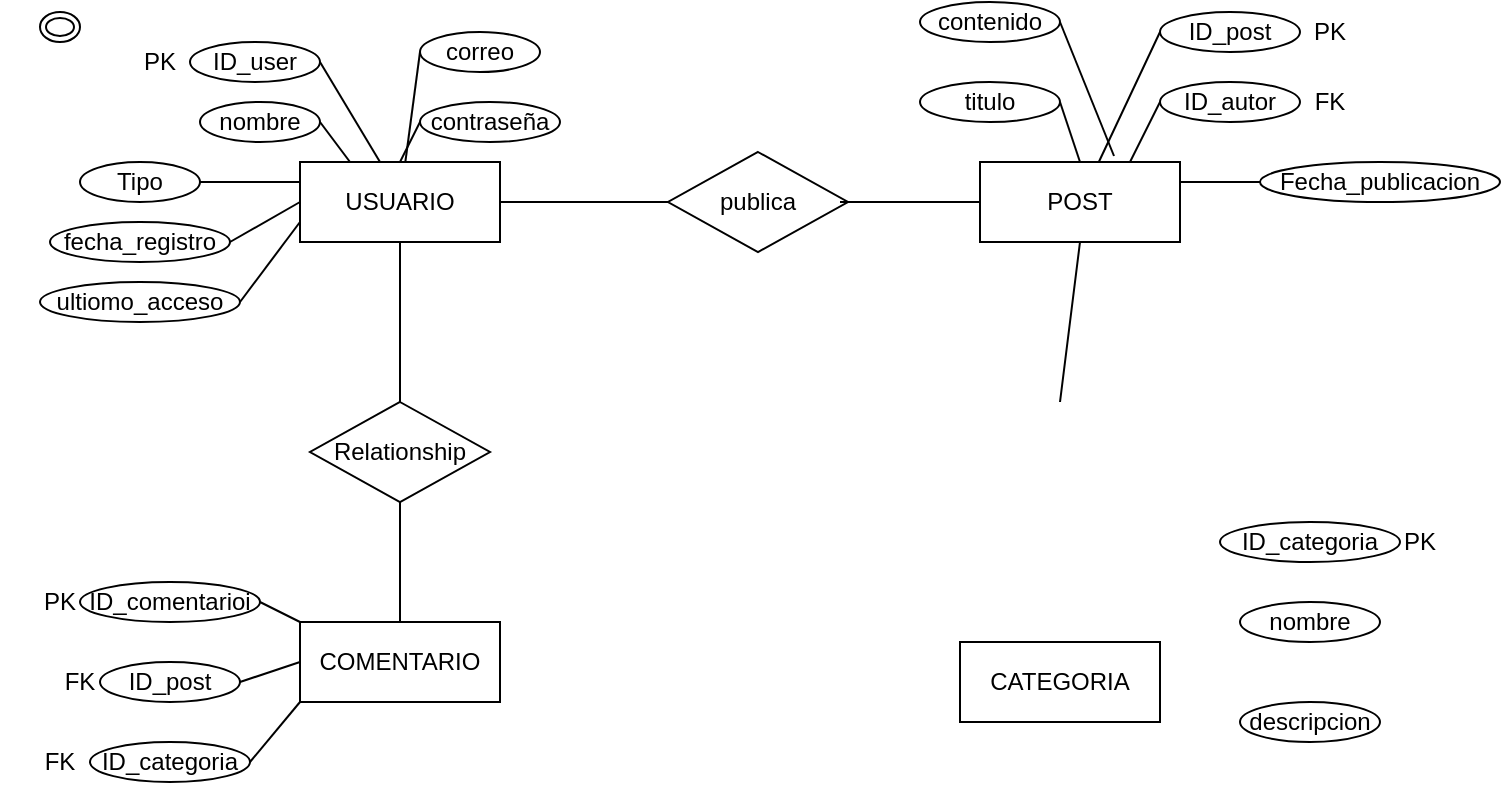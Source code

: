 <mxfile version="27.2.0">
  <diagram name="Página-1" id="ri7BVCqXQP4RadKEpWF3">
    <mxGraphModel dx="1482" dy="800" grid="1" gridSize="10" guides="1" tooltips="1" connect="1" arrows="1" fold="1" page="1" pageScale="1" pageWidth="827" pageHeight="1169" math="0" shadow="0">
      <root>
        <mxCell id="0" />
        <mxCell id="1" parent="0" />
        <mxCell id="lFZiWy_t04938xPnZxQ3-3" value="USUARIO" style="whiteSpace=wrap;html=1;align=center;" vertex="1" parent="1">
          <mxGeometry x="140" y="240" width="100" height="40" as="geometry" />
        </mxCell>
        <mxCell id="lFZiWy_t04938xPnZxQ3-4" value="POST" style="whiteSpace=wrap;html=1;align=center;" vertex="1" parent="1">
          <mxGeometry x="480" y="240" width="100" height="40" as="geometry" />
        </mxCell>
        <mxCell id="lFZiWy_t04938xPnZxQ3-5" value="COMENTARIO" style="whiteSpace=wrap;html=1;align=center;" vertex="1" parent="1">
          <mxGeometry x="140" y="470" width="100" height="40" as="geometry" />
        </mxCell>
        <mxCell id="lFZiWy_t04938xPnZxQ3-7" value="CATEGORIA" style="whiteSpace=wrap;html=1;align=center;" vertex="1" parent="1">
          <mxGeometry x="470" y="480" width="100" height="40" as="geometry" />
        </mxCell>
        <mxCell id="lFZiWy_t04938xPnZxQ3-8" value="nombre" style="ellipse;whiteSpace=wrap;html=1;align=center;" vertex="1" parent="1">
          <mxGeometry x="90" y="210" width="60" height="20" as="geometry" />
        </mxCell>
        <mxCell id="lFZiWy_t04938xPnZxQ3-9" value="Relationship" style="shape=rhombus;perimeter=rhombusPerimeter;whiteSpace=wrap;html=1;align=center;" vertex="1" parent="1">
          <mxGeometry x="145" y="360" width="90" height="50" as="geometry" />
        </mxCell>
        <mxCell id="lFZiWy_t04938xPnZxQ3-11" value="" style="ellipse;shape=doubleEllipse;margin=3;whiteSpace=wrap;html=1;align=center;" vertex="1" parent="1">
          <mxGeometry x="10" y="165" width="20" height="15" as="geometry" />
        </mxCell>
        <mxCell id="lFZiWy_t04938xPnZxQ3-12" value="correo" style="ellipse;whiteSpace=wrap;html=1;align=center;" vertex="1" parent="1">
          <mxGeometry x="200" y="175" width="60" height="20" as="geometry" />
        </mxCell>
        <mxCell id="lFZiWy_t04938xPnZxQ3-13" value="contraseña" style="ellipse;whiteSpace=wrap;html=1;align=center;" vertex="1" parent="1">
          <mxGeometry x="200" y="210" width="70" height="20" as="geometry" />
        </mxCell>
        <mxCell id="lFZiWy_t04938xPnZxQ3-14" value="Tipo" style="ellipse;whiteSpace=wrap;html=1;align=center;" vertex="1" parent="1">
          <mxGeometry x="30" y="240" width="60" height="20" as="geometry" />
        </mxCell>
        <mxCell id="lFZiWy_t04938xPnZxQ3-15" value="fecha_registro" style="ellipse;whiteSpace=wrap;html=1;align=center;" vertex="1" parent="1">
          <mxGeometry x="15" y="270" width="90" height="20" as="geometry" />
        </mxCell>
        <mxCell id="lFZiWy_t04938xPnZxQ3-16" value="ultiomo_acceso" style="ellipse;whiteSpace=wrap;html=1;align=center;" vertex="1" parent="1">
          <mxGeometry x="10" y="300" width="100" height="20" as="geometry" />
        </mxCell>
        <mxCell id="lFZiWy_t04938xPnZxQ3-17" value="ID_user" style="ellipse;whiteSpace=wrap;html=1;align=center;" vertex="1" parent="1">
          <mxGeometry x="85" y="180" width="65" height="20" as="geometry" />
        </mxCell>
        <mxCell id="lFZiWy_t04938xPnZxQ3-25" value="" style="endArrow=none;html=1;rounded=0;fontSize=12;startSize=8;endSize=8;curved=1;exitX=1;exitY=0.5;exitDx=0;exitDy=0;entryX=0.25;entryY=0;entryDx=0;entryDy=0;" edge="1" parent="1" source="lFZiWy_t04938xPnZxQ3-8" target="lFZiWy_t04938xPnZxQ3-3">
          <mxGeometry relative="1" as="geometry">
            <mxPoint x="160" y="260" as="sourcePoint" />
            <mxPoint x="320" y="260" as="targetPoint" />
          </mxGeometry>
        </mxCell>
        <mxCell id="lFZiWy_t04938xPnZxQ3-26" value="" style="endArrow=none;html=1;rounded=0;fontSize=12;startSize=8;endSize=8;curved=1;exitX=1;exitY=0.5;exitDx=0;exitDy=0;" edge="1" parent="1" source="lFZiWy_t04938xPnZxQ3-17">
          <mxGeometry relative="1" as="geometry">
            <mxPoint x="160" y="240" as="sourcePoint" />
            <mxPoint x="180" y="240" as="targetPoint" />
          </mxGeometry>
        </mxCell>
        <mxCell id="lFZiWy_t04938xPnZxQ3-27" value="" style="endArrow=none;html=1;rounded=0;fontSize=12;startSize=8;endSize=8;curved=1;exitX=0;exitY=0.5;exitDx=0;exitDy=0;" edge="1" parent="1" source="lFZiWy_t04938xPnZxQ3-12" target="lFZiWy_t04938xPnZxQ3-3">
          <mxGeometry relative="1" as="geometry">
            <mxPoint x="190" y="230" as="sourcePoint" />
            <mxPoint x="220" y="280" as="targetPoint" />
          </mxGeometry>
        </mxCell>
        <mxCell id="lFZiWy_t04938xPnZxQ3-29" value="" style="endArrow=none;html=1;rounded=0;fontSize=12;startSize=8;endSize=8;curved=1;exitX=0;exitY=0.5;exitDx=0;exitDy=0;" edge="1" parent="1" source="lFZiWy_t04938xPnZxQ3-13">
          <mxGeometry relative="1" as="geometry">
            <mxPoint x="180" y="200" as="sourcePoint" />
            <mxPoint x="190" y="240" as="targetPoint" />
          </mxGeometry>
        </mxCell>
        <mxCell id="lFZiWy_t04938xPnZxQ3-30" value="" style="endArrow=none;html=1;rounded=0;fontSize=12;startSize=8;endSize=8;curved=1;exitX=1;exitY=0.5;exitDx=0;exitDy=0;entryX=0;entryY=0.25;entryDx=0;entryDy=0;" edge="1" parent="1" source="lFZiWy_t04938xPnZxQ3-14" target="lFZiWy_t04938xPnZxQ3-3">
          <mxGeometry relative="1" as="geometry">
            <mxPoint x="170" y="330" as="sourcePoint" />
            <mxPoint x="177" y="380" as="targetPoint" />
          </mxGeometry>
        </mxCell>
        <mxCell id="lFZiWy_t04938xPnZxQ3-31" value="" style="endArrow=none;html=1;rounded=0;fontSize=12;startSize=8;endSize=8;curved=1;exitX=1;exitY=0.5;exitDx=0;exitDy=0;entryX=0;entryY=0.5;entryDx=0;entryDy=0;" edge="1" parent="1" source="lFZiWy_t04938xPnZxQ3-15" target="lFZiWy_t04938xPnZxQ3-3">
          <mxGeometry relative="1" as="geometry">
            <mxPoint x="170" y="300" as="sourcePoint" />
            <mxPoint x="220" y="300" as="targetPoint" />
          </mxGeometry>
        </mxCell>
        <mxCell id="lFZiWy_t04938xPnZxQ3-32" value="" style="endArrow=none;html=1;rounded=0;fontSize=12;startSize=8;endSize=8;curved=1;exitX=1;exitY=0.5;exitDx=0;exitDy=0;entryX=0;entryY=0.75;entryDx=0;entryDy=0;" edge="1" parent="1" source="lFZiWy_t04938xPnZxQ3-16" target="lFZiWy_t04938xPnZxQ3-3">
          <mxGeometry relative="1" as="geometry">
            <mxPoint x="160" y="320" as="sourcePoint" />
            <mxPoint x="210" y="320" as="targetPoint" />
          </mxGeometry>
        </mxCell>
        <mxCell id="lFZiWy_t04938xPnZxQ3-33" value="publica" style="shape=rhombus;perimeter=rhombusPerimeter;whiteSpace=wrap;html=1;align=center;" vertex="1" parent="1">
          <mxGeometry x="324" y="235" width="90" height="50" as="geometry" />
        </mxCell>
        <mxCell id="lFZiWy_t04938xPnZxQ3-34" value="titulo" style="ellipse;whiteSpace=wrap;html=1;align=center;" vertex="1" parent="1">
          <mxGeometry x="450" y="200" width="70" height="20" as="geometry" />
        </mxCell>
        <mxCell id="lFZiWy_t04938xPnZxQ3-35" value="contenido" style="ellipse;whiteSpace=wrap;html=1;align=center;" vertex="1" parent="1">
          <mxGeometry x="450" y="160" width="70" height="20" as="geometry" />
        </mxCell>
        <mxCell id="lFZiWy_t04938xPnZxQ3-37" value="ID_autor" style="ellipse;whiteSpace=wrap;html=1;align=center;" vertex="1" parent="1">
          <mxGeometry x="570" y="200" width="70" height="20" as="geometry" />
        </mxCell>
        <mxCell id="lFZiWy_t04938xPnZxQ3-38" value="ID_post" style="ellipse;whiteSpace=wrap;html=1;align=center;" vertex="1" parent="1">
          <mxGeometry x="570" y="165" width="70" height="20" as="geometry" />
        </mxCell>
        <mxCell id="lFZiWy_t04938xPnZxQ3-39" value="Fecha_publicacion" style="ellipse;whiteSpace=wrap;html=1;align=center;" vertex="1" parent="1">
          <mxGeometry x="620" y="240" width="120" height="20" as="geometry" />
        </mxCell>
        <mxCell id="lFZiWy_t04938xPnZxQ3-48" value="FK" style="text;html=1;align=center;verticalAlign=middle;whiteSpace=wrap;rounded=0;" vertex="1" parent="1">
          <mxGeometry x="625" y="195" width="60" height="30" as="geometry" />
        </mxCell>
        <mxCell id="lFZiWy_t04938xPnZxQ3-49" value="PK" style="text;html=1;align=center;verticalAlign=middle;whiteSpace=wrap;rounded=0;" vertex="1" parent="1">
          <mxGeometry x="625" y="160" width="60" height="30" as="geometry" />
        </mxCell>
        <mxCell id="lFZiWy_t04938xPnZxQ3-50" value="PK" style="text;html=1;align=center;verticalAlign=middle;whiteSpace=wrap;rounded=0;" vertex="1" parent="1">
          <mxGeometry x="40" y="175" width="60" height="30" as="geometry" />
        </mxCell>
        <mxCell id="lFZiWy_t04938xPnZxQ3-51" value="nombre" style="ellipse;whiteSpace=wrap;html=1;align=center;" vertex="1" parent="1">
          <mxGeometry x="610" y="460" width="70" height="20" as="geometry" />
        </mxCell>
        <mxCell id="lFZiWy_t04938xPnZxQ3-52" value="" style="endArrow=none;html=1;rounded=0;fontSize=12;startSize=8;endSize=8;curved=1;entryX=1;entryY=0.5;entryDx=0;entryDy=0;exitX=0.5;exitY=0;exitDx=0;exitDy=0;" edge="1" parent="1" source="lFZiWy_t04938xPnZxQ3-4" target="lFZiWy_t04938xPnZxQ3-34">
          <mxGeometry width="50" height="50" relative="1" as="geometry">
            <mxPoint x="350" y="340" as="sourcePoint" />
            <mxPoint x="400" y="290" as="targetPoint" />
          </mxGeometry>
        </mxCell>
        <mxCell id="lFZiWy_t04938xPnZxQ3-53" value="" style="endArrow=none;html=1;rounded=0;fontSize=12;startSize=8;endSize=8;curved=1;entryX=1;entryY=0.5;entryDx=0;entryDy=0;exitX=0.67;exitY=-0.075;exitDx=0;exitDy=0;exitPerimeter=0;" edge="1" parent="1" source="lFZiWy_t04938xPnZxQ3-4" target="lFZiWy_t04938xPnZxQ3-35">
          <mxGeometry width="50" height="50" relative="1" as="geometry">
            <mxPoint x="510" y="250" as="sourcePoint" />
            <mxPoint x="500" y="220" as="targetPoint" />
          </mxGeometry>
        </mxCell>
        <mxCell id="lFZiWy_t04938xPnZxQ3-54" value="" style="endArrow=none;html=1;rounded=0;fontSize=12;startSize=8;endSize=8;curved=1;entryX=0;entryY=0.5;entryDx=0;entryDy=0;" edge="1" parent="1" source="lFZiWy_t04938xPnZxQ3-4" target="lFZiWy_t04938xPnZxQ3-38">
          <mxGeometry width="50" height="50" relative="1" as="geometry">
            <mxPoint x="597" y="307" as="sourcePoint" />
            <mxPoint x="570" y="240" as="targetPoint" />
          </mxGeometry>
        </mxCell>
        <mxCell id="lFZiWy_t04938xPnZxQ3-55" value="" style="endArrow=none;html=1;rounded=0;fontSize=12;startSize=8;endSize=8;curved=1;entryX=0;entryY=0.5;entryDx=0;entryDy=0;exitX=0.75;exitY=0;exitDx=0;exitDy=0;" edge="1" parent="1" source="lFZiWy_t04938xPnZxQ3-4" target="lFZiWy_t04938xPnZxQ3-37">
          <mxGeometry width="50" height="50" relative="1" as="geometry">
            <mxPoint x="570" y="305" as="sourcePoint" />
            <mxPoint x="601" y="240" as="targetPoint" />
          </mxGeometry>
        </mxCell>
        <mxCell id="lFZiWy_t04938xPnZxQ3-56" value="" style="endArrow=none;html=1;rounded=0;fontSize=12;startSize=8;endSize=8;curved=1;entryX=0;entryY=0.5;entryDx=0;entryDy=0;exitX=1;exitY=0.25;exitDx=0;exitDy=0;" edge="1" parent="1" source="lFZiWy_t04938xPnZxQ3-4" target="lFZiWy_t04938xPnZxQ3-39">
          <mxGeometry width="50" height="50" relative="1" as="geometry">
            <mxPoint x="560" y="260" as="sourcePoint" />
            <mxPoint x="575" y="230" as="targetPoint" />
          </mxGeometry>
        </mxCell>
        <mxCell id="lFZiWy_t04938xPnZxQ3-57" value="" style="endArrow=none;html=1;rounded=0;fontSize=12;startSize=8;endSize=8;curved=1;exitX=1;exitY=0.5;exitDx=0;exitDy=0;entryX=0;entryY=0.5;entryDx=0;entryDy=0;" edge="1" parent="1" source="lFZiWy_t04938xPnZxQ3-3" target="lFZiWy_t04938xPnZxQ3-33">
          <mxGeometry width="50" height="50" relative="1" as="geometry">
            <mxPoint x="320" y="340" as="sourcePoint" />
            <mxPoint x="370" y="290" as="targetPoint" />
          </mxGeometry>
        </mxCell>
        <mxCell id="lFZiWy_t04938xPnZxQ3-58" value="" style="endArrow=none;html=1;rounded=0;fontSize=12;startSize=8;endSize=8;curved=1;entryX=0;entryY=0.5;entryDx=0;entryDy=0;" edge="1" parent="1" target="lFZiWy_t04938xPnZxQ3-4">
          <mxGeometry width="50" height="50" relative="1" as="geometry">
            <mxPoint x="410" y="260" as="sourcePoint" />
            <mxPoint x="456" y="259" as="targetPoint" />
          </mxGeometry>
        </mxCell>
        <mxCell id="lFZiWy_t04938xPnZxQ3-60" value="ID_categoria" style="ellipse;whiteSpace=wrap;html=1;align=center;" vertex="1" parent="1">
          <mxGeometry x="600" y="420" width="90" height="20" as="geometry" />
        </mxCell>
        <mxCell id="lFZiWy_t04938xPnZxQ3-63" value="PK" style="text;html=1;align=center;verticalAlign=middle;whiteSpace=wrap;rounded=0;" vertex="1" parent="1">
          <mxGeometry x="670" y="415" width="60" height="30" as="geometry" />
        </mxCell>
        <mxCell id="lFZiWy_t04938xPnZxQ3-64" value="descripcion" style="ellipse;whiteSpace=wrap;html=1;align=center;" vertex="1" parent="1">
          <mxGeometry x="610" y="510" width="70" height="20" as="geometry" />
        </mxCell>
        <mxCell id="lFZiWy_t04938xPnZxQ3-68" value="ID_post" style="ellipse;whiteSpace=wrap;html=1;align=center;" vertex="1" parent="1">
          <mxGeometry x="40" y="490" width="70" height="20" as="geometry" />
        </mxCell>
        <mxCell id="lFZiWy_t04938xPnZxQ3-69" value="ID_comentarioi" style="ellipse;whiteSpace=wrap;html=1;align=center;" vertex="1" parent="1">
          <mxGeometry x="30" y="450" width="90" height="20" as="geometry" />
        </mxCell>
        <mxCell id="lFZiWy_t04938xPnZxQ3-70" value="ID_categoria" style="ellipse;whiteSpace=wrap;html=1;align=center;" vertex="1" parent="1">
          <mxGeometry x="35" y="530" width="80" height="20" as="geometry" />
        </mxCell>
        <mxCell id="lFZiWy_t04938xPnZxQ3-71" value="PK" style="text;html=1;align=center;verticalAlign=middle;whiteSpace=wrap;rounded=0;" vertex="1" parent="1">
          <mxGeometry x="-10" y="445" width="60" height="30" as="geometry" />
        </mxCell>
        <mxCell id="lFZiWy_t04938xPnZxQ3-72" value="FK" style="text;html=1;align=center;verticalAlign=middle;whiteSpace=wrap;rounded=0;" vertex="1" parent="1">
          <mxGeometry y="485" width="60" height="30" as="geometry" />
        </mxCell>
        <mxCell id="lFZiWy_t04938xPnZxQ3-73" value="FK" style="text;html=1;align=center;verticalAlign=middle;whiteSpace=wrap;rounded=0;" vertex="1" parent="1">
          <mxGeometry x="-10" y="525" width="60" height="30" as="geometry" />
        </mxCell>
        <mxCell id="lFZiWy_t04938xPnZxQ3-74" value="" style="endArrow=none;html=1;rounded=0;fontSize=12;startSize=8;endSize=8;curved=1;exitX=1;exitY=0.5;exitDx=0;exitDy=0;entryX=0;entryY=0;entryDx=0;entryDy=0;" edge="1" parent="1" source="lFZiWy_t04938xPnZxQ3-69" target="lFZiWy_t04938xPnZxQ3-5">
          <mxGeometry relative="1" as="geometry">
            <mxPoint x="170" y="460" as="sourcePoint" />
            <mxPoint x="200" y="420" as="targetPoint" />
          </mxGeometry>
        </mxCell>
        <mxCell id="lFZiWy_t04938xPnZxQ3-75" value="" style="endArrow=none;html=1;rounded=0;fontSize=12;startSize=8;endSize=8;curved=1;exitX=1;exitY=0.5;exitDx=0;exitDy=0;entryX=0;entryY=0.5;entryDx=0;entryDy=0;" edge="1" parent="1" source="lFZiWy_t04938xPnZxQ3-68" target="lFZiWy_t04938xPnZxQ3-5">
          <mxGeometry relative="1" as="geometry">
            <mxPoint x="170" y="500" as="sourcePoint" />
            <mxPoint x="190" y="510" as="targetPoint" />
          </mxGeometry>
        </mxCell>
        <mxCell id="lFZiWy_t04938xPnZxQ3-76" value="" style="endArrow=none;html=1;rounded=0;fontSize=12;startSize=8;endSize=8;curved=1;exitX=1;exitY=0.5;exitDx=0;exitDy=0;entryX=0;entryY=1;entryDx=0;entryDy=0;" edge="1" parent="1" source="lFZiWy_t04938xPnZxQ3-70" target="lFZiWy_t04938xPnZxQ3-5">
          <mxGeometry relative="1" as="geometry">
            <mxPoint x="160" y="540" as="sourcePoint" />
            <mxPoint x="190" y="530" as="targetPoint" />
          </mxGeometry>
        </mxCell>
        <mxCell id="lFZiWy_t04938xPnZxQ3-77" value="" style="endArrow=none;html=1;rounded=0;fontSize=12;startSize=8;endSize=8;curved=1;exitX=0.5;exitY=0;exitDx=0;exitDy=0;entryX=0.5;entryY=1;entryDx=0;entryDy=0;" edge="1" parent="1" source="lFZiWy_t04938xPnZxQ3-5" target="lFZiWy_t04938xPnZxQ3-9">
          <mxGeometry relative="1" as="geometry">
            <mxPoint x="310" y="460" as="sourcePoint" />
            <mxPoint x="340" y="450" as="targetPoint" />
          </mxGeometry>
        </mxCell>
        <mxCell id="lFZiWy_t04938xPnZxQ3-78" value="" style="endArrow=none;html=1;rounded=0;fontSize=12;startSize=8;endSize=8;curved=1;exitX=0.5;exitY=0;exitDx=0;exitDy=0;entryX=0.5;entryY=1;entryDx=0;entryDy=0;" edge="1" parent="1" source="lFZiWy_t04938xPnZxQ3-9" target="lFZiWy_t04938xPnZxQ3-3">
          <mxGeometry relative="1" as="geometry">
            <mxPoint x="270" y="550" as="sourcePoint" />
            <mxPoint x="270" y="490" as="targetPoint" />
          </mxGeometry>
        </mxCell>
        <mxCell id="lFZiWy_t04938xPnZxQ3-79" value="" style="endArrow=none;html=1;rounded=0;fontSize=12;startSize=8;endSize=8;curved=1;entryX=0.5;entryY=1;entryDx=0;entryDy=0;" edge="1" parent="1" target="lFZiWy_t04938xPnZxQ3-4">
          <mxGeometry relative="1" as="geometry">
            <mxPoint x="520" y="360" as="sourcePoint" />
            <mxPoint x="420" y="390" as="targetPoint" />
          </mxGeometry>
        </mxCell>
      </root>
    </mxGraphModel>
  </diagram>
</mxfile>
